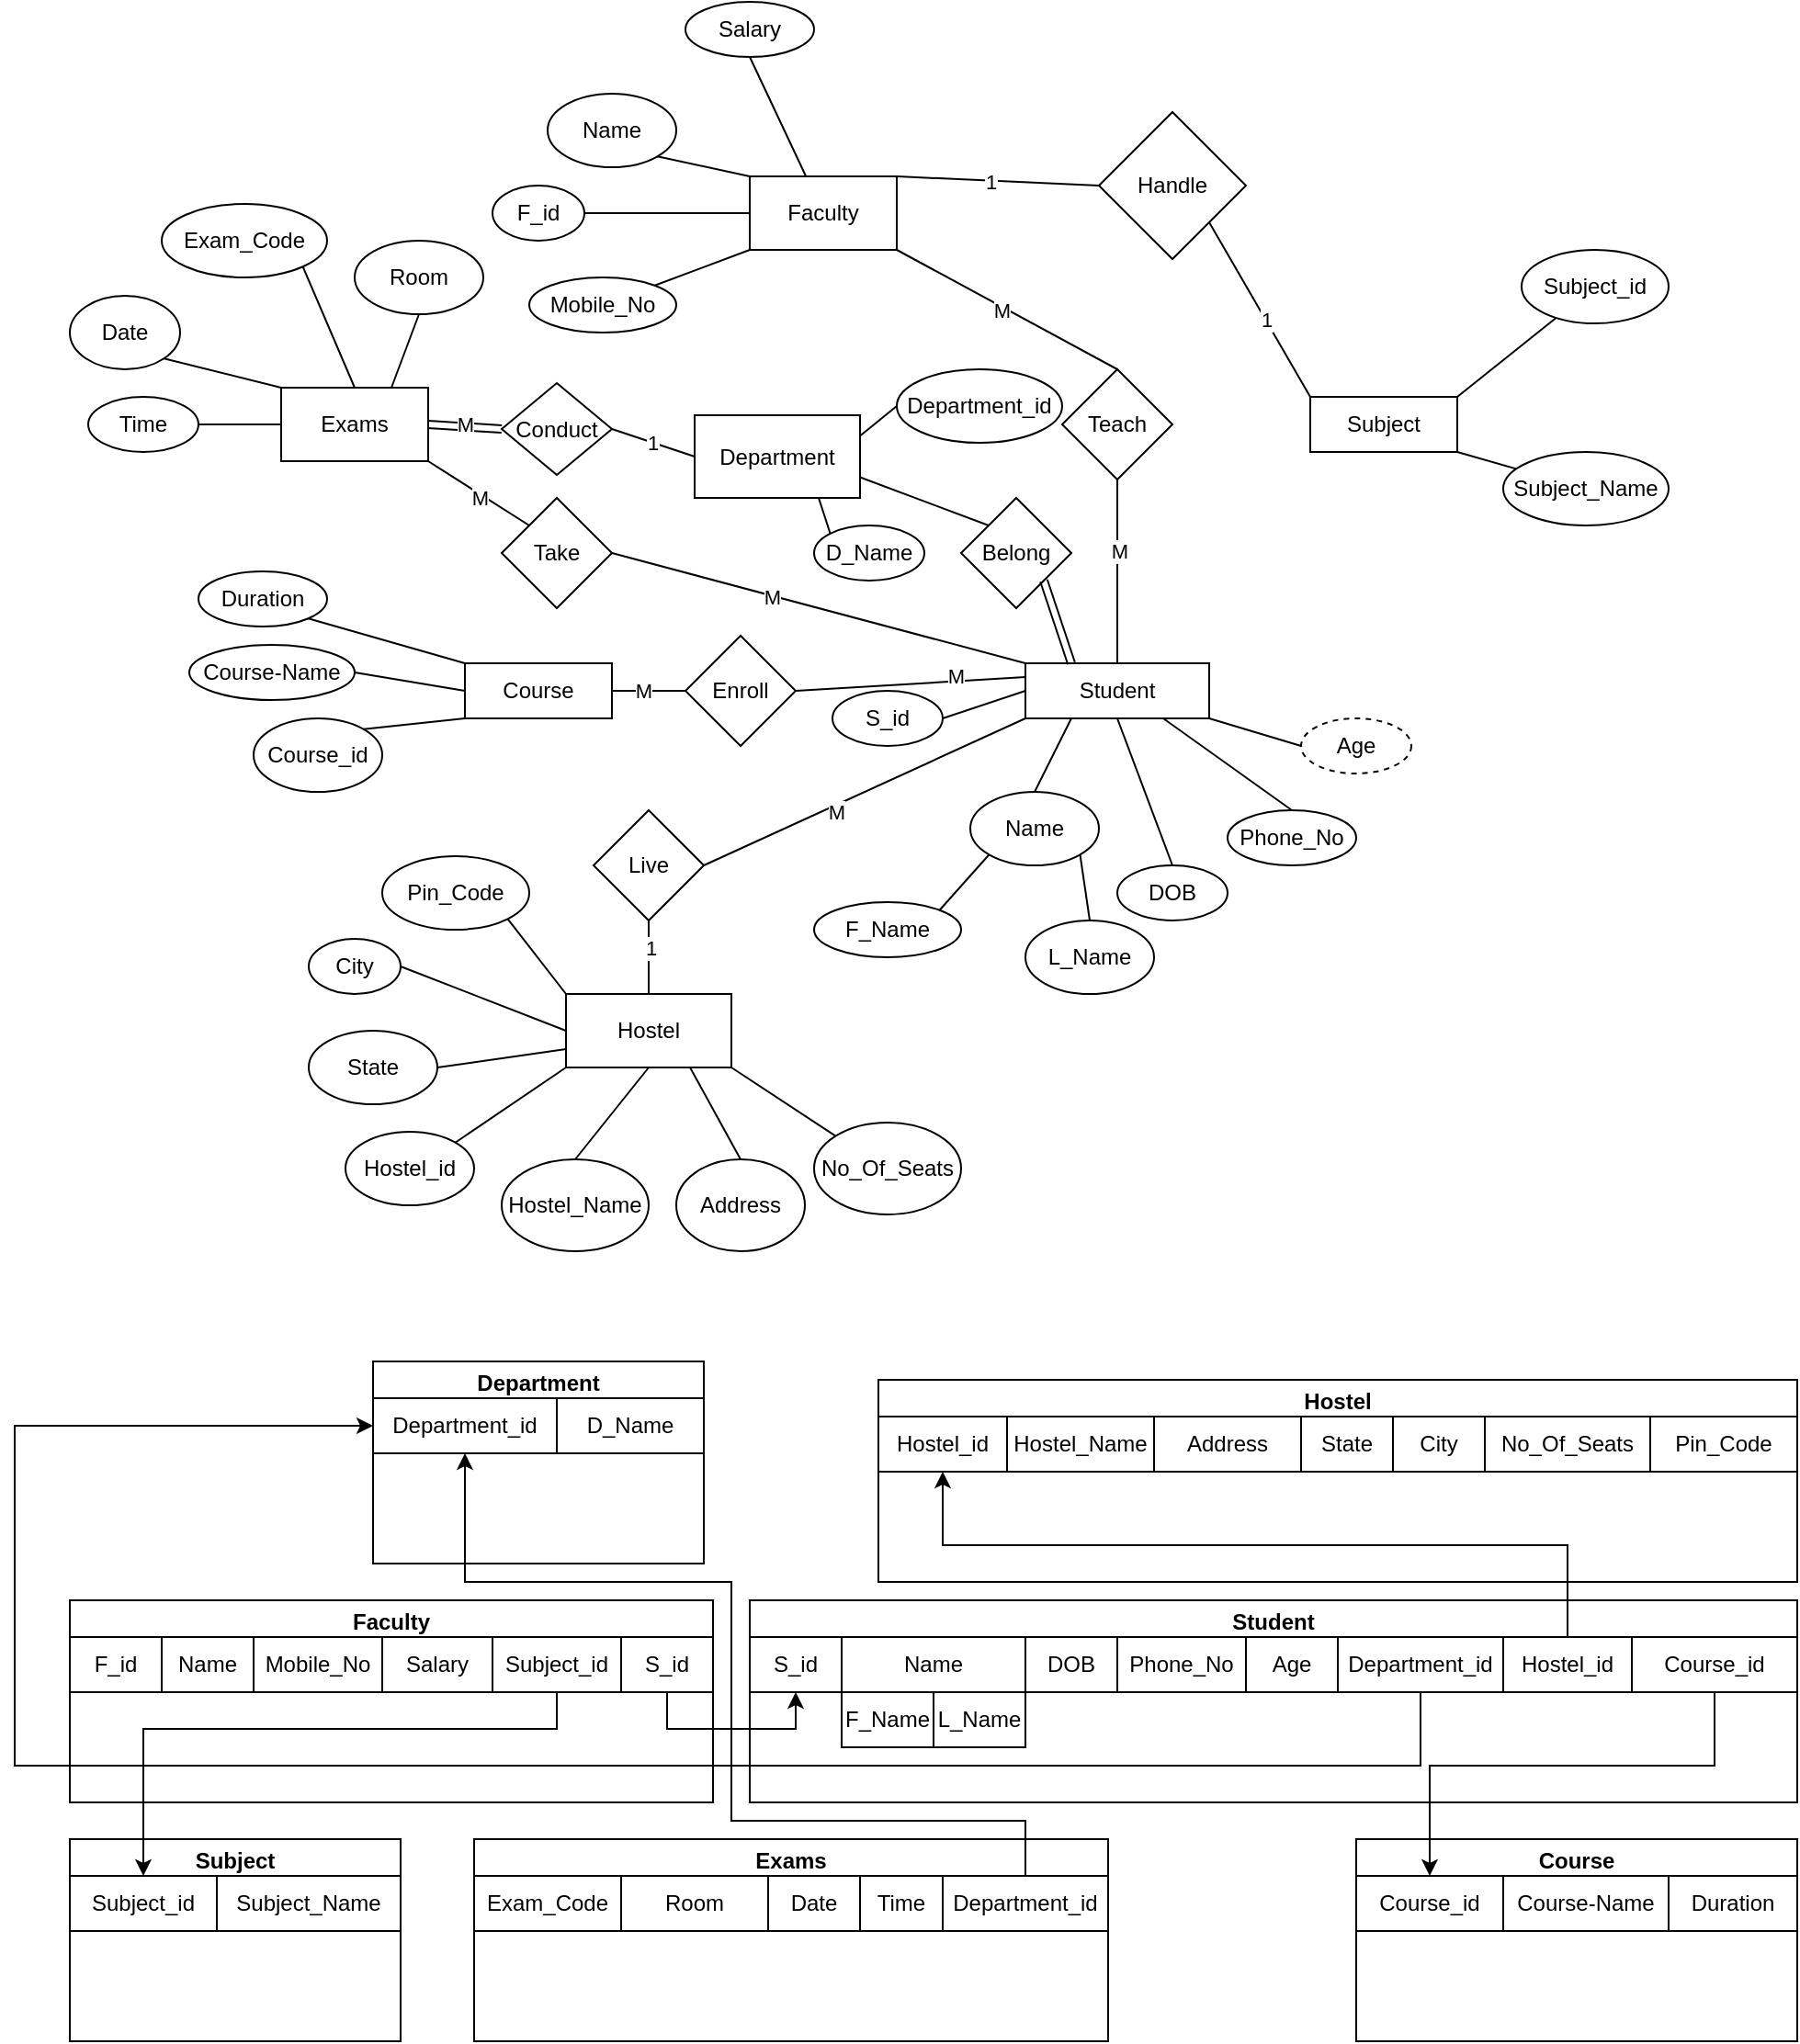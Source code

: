 <mxfile version="27.0.6">
  <diagram name="Page-1" id="UqIGuvhmwIiaN8ai4bly">
    <mxGraphModel dx="1426" dy="777" grid="1" gridSize="10" guides="1" tooltips="1" connect="1" arrows="1" fold="1" page="1" pageScale="1" pageWidth="850" pageHeight="1100" math="0" shadow="0">
      <root>
        <mxCell id="0" />
        <mxCell id="1" parent="0" />
        <mxCell id="dDZowG5xZ4RSnuUiuuGD-1" value="Faculty" style="rounded=0;whiteSpace=wrap;html=1;" vertex="1" parent="1">
          <mxGeometry x="420" y="285" width="80" height="40" as="geometry" />
        </mxCell>
        <mxCell id="dDZowG5xZ4RSnuUiuuGD-2" value="F_id" style="ellipse;whiteSpace=wrap;html=1;" vertex="1" parent="1">
          <mxGeometry x="280" y="290" width="50" height="30" as="geometry" />
        </mxCell>
        <mxCell id="dDZowG5xZ4RSnuUiuuGD-3" value="" style="endArrow=none;html=1;rounded=0;exitX=1;exitY=0.5;exitDx=0;exitDy=0;entryX=0;entryY=0.5;entryDx=0;entryDy=0;" edge="1" parent="1" source="dDZowG5xZ4RSnuUiuuGD-2" target="dDZowG5xZ4RSnuUiuuGD-1">
          <mxGeometry width="50" height="50" relative="1" as="geometry">
            <mxPoint x="320" y="360" as="sourcePoint" />
            <mxPoint x="370" y="310" as="targetPoint" />
          </mxGeometry>
        </mxCell>
        <mxCell id="dDZowG5xZ4RSnuUiuuGD-4" value="Name" style="ellipse;whiteSpace=wrap;html=1;" vertex="1" parent="1">
          <mxGeometry x="310" y="240" width="70" height="40" as="geometry" />
        </mxCell>
        <mxCell id="dDZowG5xZ4RSnuUiuuGD-5" value="Mobile_No" style="ellipse;whiteSpace=wrap;html=1;" vertex="1" parent="1">
          <mxGeometry x="300" y="340" width="80" height="30" as="geometry" />
        </mxCell>
        <mxCell id="dDZowG5xZ4RSnuUiuuGD-7" value="Salary" style="ellipse;whiteSpace=wrap;html=1;" vertex="1" parent="1">
          <mxGeometry x="385" y="190" width="70" height="30" as="geometry" />
        </mxCell>
        <mxCell id="dDZowG5xZ4RSnuUiuuGD-9" value="" style="endArrow=none;html=1;rounded=0;entryX=0.5;entryY=1;entryDx=0;entryDy=0;" edge="1" parent="1" source="dDZowG5xZ4RSnuUiuuGD-1" target="dDZowG5xZ4RSnuUiuuGD-7">
          <mxGeometry width="50" height="50" relative="1" as="geometry">
            <mxPoint x="420" y="339.289" as="sourcePoint" />
            <mxPoint x="420" y="289.289" as="targetPoint" />
          </mxGeometry>
        </mxCell>
        <mxCell id="dDZowG5xZ4RSnuUiuuGD-10" value="" style="endArrow=none;html=1;rounded=0;entryX=0;entryY=0;entryDx=0;entryDy=0;exitX=1;exitY=1;exitDx=0;exitDy=0;" edge="1" parent="1" source="dDZowG5xZ4RSnuUiuuGD-4" target="dDZowG5xZ4RSnuUiuuGD-1">
          <mxGeometry width="50" height="50" relative="1" as="geometry">
            <mxPoint x="330" y="500" as="sourcePoint" />
            <mxPoint x="380" y="450" as="targetPoint" />
          </mxGeometry>
        </mxCell>
        <mxCell id="dDZowG5xZ4RSnuUiuuGD-11" value="" style="endArrow=none;html=1;rounded=0;entryX=0;entryY=1;entryDx=0;entryDy=0;exitX=1;exitY=0;exitDx=0;exitDy=0;" edge="1" parent="1" source="dDZowG5xZ4RSnuUiuuGD-5" target="dDZowG5xZ4RSnuUiuuGD-1">
          <mxGeometry width="50" height="50" relative="1" as="geometry">
            <mxPoint x="320" y="500" as="sourcePoint" />
            <mxPoint x="370" y="450" as="targetPoint" />
          </mxGeometry>
        </mxCell>
        <mxCell id="dDZowG5xZ4RSnuUiuuGD-13" value="" style="endArrow=none;html=1;rounded=0;exitX=1;exitY=1;exitDx=0;exitDy=0;entryX=0.5;entryY=0;entryDx=0;entryDy=0;" edge="1" parent="1" source="dDZowG5xZ4RSnuUiuuGD-1" target="dDZowG5xZ4RSnuUiuuGD-14">
          <mxGeometry width="50" height="50" relative="1" as="geometry">
            <mxPoint x="540" y="500" as="sourcePoint" />
            <mxPoint x="550" y="450" as="targetPoint" />
          </mxGeometry>
        </mxCell>
        <mxCell id="dDZowG5xZ4RSnuUiuuGD-100" value="M" style="edgeLabel;html=1;align=center;verticalAlign=middle;resizable=0;points=[];" vertex="1" connectable="0" parent="dDZowG5xZ4RSnuUiuuGD-13">
          <mxGeometry x="-0.035" y="-2" relative="1" as="geometry">
            <mxPoint as="offset" />
          </mxGeometry>
        </mxCell>
        <mxCell id="dDZowG5xZ4RSnuUiuuGD-14" value="Teach" style="rhombus;whiteSpace=wrap;html=1;" vertex="1" parent="1">
          <mxGeometry x="590" y="390" width="60" height="60" as="geometry" />
        </mxCell>
        <mxCell id="dDZowG5xZ4RSnuUiuuGD-15" value="Handle" style="rhombus;whiteSpace=wrap;html=1;" vertex="1" parent="1">
          <mxGeometry x="610" y="250" width="80" height="80" as="geometry" />
        </mxCell>
        <mxCell id="dDZowG5xZ4RSnuUiuuGD-16" value="" style="endArrow=none;html=1;rounded=0;exitX=1;exitY=0;exitDx=0;exitDy=0;entryX=0;entryY=0.5;entryDx=0;entryDy=0;" edge="1" parent="1" source="dDZowG5xZ4RSnuUiuuGD-1" target="dDZowG5xZ4RSnuUiuuGD-15">
          <mxGeometry width="50" height="50" relative="1" as="geometry">
            <mxPoint x="470" y="410" as="sourcePoint" />
            <mxPoint x="520" y="360" as="targetPoint" />
          </mxGeometry>
        </mxCell>
        <mxCell id="dDZowG5xZ4RSnuUiuuGD-99" value="1" style="edgeLabel;html=1;align=center;verticalAlign=middle;resizable=0;points=[];" vertex="1" connectable="0" parent="dDZowG5xZ4RSnuUiuuGD-16">
          <mxGeometry x="-0.073" relative="1" as="geometry">
            <mxPoint as="offset" />
          </mxGeometry>
        </mxCell>
        <mxCell id="dDZowG5xZ4RSnuUiuuGD-18" value="Student" style="rounded=0;whiteSpace=wrap;html=1;" vertex="1" parent="1">
          <mxGeometry x="570" y="550" width="100" height="30" as="geometry" />
        </mxCell>
        <mxCell id="dDZowG5xZ4RSnuUiuuGD-19" value="S_id" style="ellipse;whiteSpace=wrap;html=1;" vertex="1" parent="1">
          <mxGeometry x="465" y="565" width="60" height="30" as="geometry" />
        </mxCell>
        <mxCell id="dDZowG5xZ4RSnuUiuuGD-20" value="" style="endArrow=none;html=1;rounded=0;entryX=0;entryY=0.5;entryDx=0;entryDy=0;exitX=1;exitY=0.5;exitDx=0;exitDy=0;" edge="1" parent="1" source="dDZowG5xZ4RSnuUiuuGD-19" target="dDZowG5xZ4RSnuUiuuGD-18">
          <mxGeometry width="50" height="50" relative="1" as="geometry">
            <mxPoint x="460" y="640" as="sourcePoint" />
            <mxPoint x="510" y="590" as="targetPoint" />
          </mxGeometry>
        </mxCell>
        <mxCell id="dDZowG5xZ4RSnuUiuuGD-21" value="F_Name" style="ellipse;whiteSpace=wrap;html=1;" vertex="1" parent="1">
          <mxGeometry x="455" y="680" width="80" height="30" as="geometry" />
        </mxCell>
        <mxCell id="dDZowG5xZ4RSnuUiuuGD-22" value="" style="endArrow=none;html=1;rounded=0;entryX=0;entryY=1;entryDx=0;entryDy=0;exitX=1;exitY=0;exitDx=0;exitDy=0;" edge="1" parent="1" source="dDZowG5xZ4RSnuUiuuGD-21" target="dDZowG5xZ4RSnuUiuuGD-25">
          <mxGeometry width="50" height="50" relative="1" as="geometry">
            <mxPoint x="600" y="710" as="sourcePoint" />
            <mxPoint x="650" y="660" as="targetPoint" />
          </mxGeometry>
        </mxCell>
        <mxCell id="dDZowG5xZ4RSnuUiuuGD-23" value="L_Name" style="ellipse;whiteSpace=wrap;html=1;" vertex="1" parent="1">
          <mxGeometry x="570" y="690" width="70" height="40" as="geometry" />
        </mxCell>
        <mxCell id="dDZowG5xZ4RSnuUiuuGD-24" value="" style="endArrow=none;html=1;rounded=0;entryX=1;entryY=1;entryDx=0;entryDy=0;exitX=0.5;exitY=0;exitDx=0;exitDy=0;" edge="1" parent="1" source="dDZowG5xZ4RSnuUiuuGD-23" target="dDZowG5xZ4RSnuUiuuGD-25">
          <mxGeometry width="50" height="50" relative="1" as="geometry">
            <mxPoint x="500" y="800" as="sourcePoint" />
            <mxPoint x="550" y="750" as="targetPoint" />
          </mxGeometry>
        </mxCell>
        <mxCell id="dDZowG5xZ4RSnuUiuuGD-25" value="Name" style="ellipse;whiteSpace=wrap;html=1;" vertex="1" parent="1">
          <mxGeometry x="540" y="620" width="70" height="40" as="geometry" />
        </mxCell>
        <mxCell id="dDZowG5xZ4RSnuUiuuGD-26" value="" style="endArrow=none;html=1;rounded=0;exitX=0.5;exitY=0;exitDx=0;exitDy=0;entryX=0.25;entryY=1;entryDx=0;entryDy=0;" edge="1" parent="1" source="dDZowG5xZ4RSnuUiuuGD-25" target="dDZowG5xZ4RSnuUiuuGD-18">
          <mxGeometry width="50" height="50" relative="1" as="geometry">
            <mxPoint x="690" y="680" as="sourcePoint" />
            <mxPoint x="740" y="630" as="targetPoint" />
          </mxGeometry>
        </mxCell>
        <mxCell id="dDZowG5xZ4RSnuUiuuGD-27" value="Phone_No" style="ellipse;whiteSpace=wrap;html=1;" vertex="1" parent="1">
          <mxGeometry x="680" y="630" width="70" height="30" as="geometry" />
        </mxCell>
        <mxCell id="dDZowG5xZ4RSnuUiuuGD-28" value="" style="endArrow=none;html=1;rounded=0;exitX=0.75;exitY=1;exitDx=0;exitDy=0;entryX=0.5;entryY=0;entryDx=0;entryDy=0;" edge="1" parent="1" source="dDZowG5xZ4RSnuUiuuGD-18" target="dDZowG5xZ4RSnuUiuuGD-27">
          <mxGeometry width="50" height="50" relative="1" as="geometry">
            <mxPoint x="710" y="560" as="sourcePoint" />
            <mxPoint x="760" y="510" as="targetPoint" />
          </mxGeometry>
        </mxCell>
        <mxCell id="dDZowG5xZ4RSnuUiuuGD-29" value="DOB" style="ellipse;whiteSpace=wrap;html=1;" vertex="1" parent="1">
          <mxGeometry x="620" y="660" width="60" height="30" as="geometry" />
        </mxCell>
        <mxCell id="dDZowG5xZ4RSnuUiuuGD-30" value="" style="endArrow=none;html=1;rounded=0;exitX=0.5;exitY=1;exitDx=0;exitDy=0;entryX=0.5;entryY=0;entryDx=0;entryDy=0;" edge="1" parent="1" source="dDZowG5xZ4RSnuUiuuGD-18" target="dDZowG5xZ4RSnuUiuuGD-29">
          <mxGeometry width="50" height="50" relative="1" as="geometry">
            <mxPoint x="740" y="560" as="sourcePoint" />
            <mxPoint x="790" y="510" as="targetPoint" />
          </mxGeometry>
        </mxCell>
        <mxCell id="dDZowG5xZ4RSnuUiuuGD-31" value="Age" style="ellipse;whiteSpace=wrap;html=1;labelBorderColor=none;textShadow=0;labelBackgroundColor=none;gradientColor=none;strokeColor=default;dashed=1;" vertex="1" parent="1">
          <mxGeometry x="720" y="580" width="60" height="30" as="geometry" />
        </mxCell>
        <mxCell id="dDZowG5xZ4RSnuUiuuGD-32" value="" style="endArrow=none;html=1;rounded=0;exitX=1;exitY=1;exitDx=0;exitDy=0;entryX=0;entryY=0.5;entryDx=0;entryDy=0;" edge="1" parent="1" source="dDZowG5xZ4RSnuUiuuGD-18" target="dDZowG5xZ4RSnuUiuuGD-31">
          <mxGeometry width="50" height="50" relative="1" as="geometry">
            <mxPoint x="710" y="540" as="sourcePoint" />
            <mxPoint x="760" y="490" as="targetPoint" />
          </mxGeometry>
        </mxCell>
        <mxCell id="dDZowG5xZ4RSnuUiuuGD-33" value="Enroll" style="rhombus;whiteSpace=wrap;html=1;" vertex="1" parent="1">
          <mxGeometry x="385" y="535" width="60" height="60" as="geometry" />
        </mxCell>
        <mxCell id="dDZowG5xZ4RSnuUiuuGD-34" value="Belong" style="rhombus;whiteSpace=wrap;html=1;" vertex="1" parent="1">
          <mxGeometry x="535" y="460" width="60" height="60" as="geometry" />
        </mxCell>
        <mxCell id="dDZowG5xZ4RSnuUiuuGD-35" value="Take" style="rhombus;whiteSpace=wrap;html=1;" vertex="1" parent="1">
          <mxGeometry x="285" y="460" width="60" height="60" as="geometry" />
        </mxCell>
        <mxCell id="dDZowG5xZ4RSnuUiuuGD-36" value="Live" style="rhombus;whiteSpace=wrap;html=1;" vertex="1" parent="1">
          <mxGeometry x="335" y="630" width="60" height="60" as="geometry" />
        </mxCell>
        <mxCell id="dDZowG5xZ4RSnuUiuuGD-37" value="Hostel" style="rounded=0;whiteSpace=wrap;html=1;" vertex="1" parent="1">
          <mxGeometry x="320" y="730" width="90" height="40" as="geometry" />
        </mxCell>
        <mxCell id="dDZowG5xZ4RSnuUiuuGD-38" value="" style="endArrow=none;html=1;rounded=0;exitX=1;exitY=0.5;exitDx=0;exitDy=0;entryX=0;entryY=1;entryDx=0;entryDy=0;" edge="1" parent="1" source="dDZowG5xZ4RSnuUiuuGD-36" target="dDZowG5xZ4RSnuUiuuGD-18">
          <mxGeometry width="50" height="50" relative="1" as="geometry">
            <mxPoint x="360" y="750" as="sourcePoint" />
            <mxPoint x="410" y="700" as="targetPoint" />
          </mxGeometry>
        </mxCell>
        <mxCell id="dDZowG5xZ4RSnuUiuuGD-109" value="M" style="edgeLabel;html=1;align=center;verticalAlign=middle;resizable=0;points=[];" vertex="1" connectable="0" parent="dDZowG5xZ4RSnuUiuuGD-38">
          <mxGeometry x="-0.19" y="-3" relative="1" as="geometry">
            <mxPoint as="offset" />
          </mxGeometry>
        </mxCell>
        <mxCell id="dDZowG5xZ4RSnuUiuuGD-39" value="" style="endArrow=none;html=1;rounded=0;entryX=0.5;entryY=1;entryDx=0;entryDy=0;exitX=0.5;exitY=0;exitDx=0;exitDy=0;" edge="1" parent="1" source="dDZowG5xZ4RSnuUiuuGD-37" target="dDZowG5xZ4RSnuUiuuGD-36">
          <mxGeometry width="50" height="50" relative="1" as="geometry">
            <mxPoint x="270" y="710" as="sourcePoint" />
            <mxPoint x="320" y="660" as="targetPoint" />
          </mxGeometry>
        </mxCell>
        <mxCell id="dDZowG5xZ4RSnuUiuuGD-108" value="1" style="edgeLabel;html=1;align=center;verticalAlign=middle;resizable=0;points=[];" vertex="1" connectable="0" parent="dDZowG5xZ4RSnuUiuuGD-39">
          <mxGeometry x="0.25" y="-1" relative="1" as="geometry">
            <mxPoint as="offset" />
          </mxGeometry>
        </mxCell>
        <mxCell id="dDZowG5xZ4RSnuUiuuGD-40" value="Hostel_id" style="ellipse;whiteSpace=wrap;html=1;" vertex="1" parent="1">
          <mxGeometry x="200" y="805" width="70" height="40" as="geometry" />
        </mxCell>
        <mxCell id="dDZowG5xZ4RSnuUiuuGD-41" value="Hostel_Name" style="ellipse;whiteSpace=wrap;html=1;" vertex="1" parent="1">
          <mxGeometry x="285" y="820" width="80" height="50" as="geometry" />
        </mxCell>
        <mxCell id="dDZowG5xZ4RSnuUiuuGD-42" value="City" style="ellipse;whiteSpace=wrap;html=1;" vertex="1" parent="1">
          <mxGeometry x="180" y="700" width="50" height="30" as="geometry" />
        </mxCell>
        <mxCell id="dDZowG5xZ4RSnuUiuuGD-43" value="State" style="ellipse;whiteSpace=wrap;html=1;" vertex="1" parent="1">
          <mxGeometry x="180" y="750" width="70" height="40" as="geometry" />
        </mxCell>
        <mxCell id="dDZowG5xZ4RSnuUiuuGD-44" value="Address" style="ellipse;whiteSpace=wrap;html=1;" vertex="1" parent="1">
          <mxGeometry x="380" y="820" width="70" height="50" as="geometry" />
        </mxCell>
        <mxCell id="dDZowG5xZ4RSnuUiuuGD-45" value="Pin_Code" style="ellipse;whiteSpace=wrap;html=1;" vertex="1" parent="1">
          <mxGeometry x="220" y="655" width="80" height="40" as="geometry" />
        </mxCell>
        <mxCell id="dDZowG5xZ4RSnuUiuuGD-46" value="No_Of_Seats" style="ellipse;whiteSpace=wrap;html=1;" vertex="1" parent="1">
          <mxGeometry x="455" y="800" width="80" height="50" as="geometry" />
        </mxCell>
        <mxCell id="dDZowG5xZ4RSnuUiuuGD-47" value="" style="endArrow=none;html=1;rounded=0;entryX=0.75;entryY=1;entryDx=0;entryDy=0;exitX=0.5;exitY=0;exitDx=0;exitDy=0;" edge="1" parent="1" source="dDZowG5xZ4RSnuUiuuGD-44" target="dDZowG5xZ4RSnuUiuuGD-37">
          <mxGeometry width="50" height="50" relative="1" as="geometry">
            <mxPoint x="350" y="800" as="sourcePoint" />
            <mxPoint x="400" y="750" as="targetPoint" />
          </mxGeometry>
        </mxCell>
        <mxCell id="dDZowG5xZ4RSnuUiuuGD-48" value="" style="endArrow=none;html=1;rounded=0;exitX=0.5;exitY=0;exitDx=0;exitDy=0;entryX=0.5;entryY=1;entryDx=0;entryDy=0;" edge="1" parent="1" source="dDZowG5xZ4RSnuUiuuGD-41" target="dDZowG5xZ4RSnuUiuuGD-37">
          <mxGeometry width="50" height="50" relative="1" as="geometry">
            <mxPoint x="340" y="810" as="sourcePoint" />
            <mxPoint x="390" y="760" as="targetPoint" />
          </mxGeometry>
        </mxCell>
        <mxCell id="dDZowG5xZ4RSnuUiuuGD-49" value="" style="endArrow=none;html=1;rounded=0;exitX=1;exitY=0;exitDx=0;exitDy=0;entryX=0;entryY=1;entryDx=0;entryDy=0;" edge="1" parent="1" source="dDZowG5xZ4RSnuUiuuGD-40" target="dDZowG5xZ4RSnuUiuuGD-37">
          <mxGeometry width="50" height="50" relative="1" as="geometry">
            <mxPoint x="290" y="750" as="sourcePoint" />
            <mxPoint x="340" y="700" as="targetPoint" />
          </mxGeometry>
        </mxCell>
        <mxCell id="dDZowG5xZ4RSnuUiuuGD-50" value="" style="endArrow=none;html=1;rounded=0;exitX=0;exitY=0;exitDx=0;exitDy=0;entryX=1;entryY=1;entryDx=0;entryDy=0;" edge="1" parent="1" source="dDZowG5xZ4RSnuUiuuGD-46" target="dDZowG5xZ4RSnuUiuuGD-37">
          <mxGeometry width="50" height="50" relative="1" as="geometry">
            <mxPoint x="470" y="790" as="sourcePoint" />
            <mxPoint x="520" y="740" as="targetPoint" />
          </mxGeometry>
        </mxCell>
        <mxCell id="dDZowG5xZ4RSnuUiuuGD-51" value="" style="endArrow=none;html=1;rounded=0;exitX=1;exitY=0.5;exitDx=0;exitDy=0;entryX=0;entryY=0.75;entryDx=0;entryDy=0;" edge="1" parent="1" source="dDZowG5xZ4RSnuUiuuGD-43" target="dDZowG5xZ4RSnuUiuuGD-37">
          <mxGeometry width="50" height="50" relative="1" as="geometry">
            <mxPoint x="270" y="720" as="sourcePoint" />
            <mxPoint x="320" y="670" as="targetPoint" />
          </mxGeometry>
        </mxCell>
        <mxCell id="dDZowG5xZ4RSnuUiuuGD-52" value="" style="endArrow=none;html=1;rounded=0;exitX=1;exitY=0.5;exitDx=0;exitDy=0;entryX=0;entryY=0.5;entryDx=0;entryDy=0;" edge="1" parent="1" source="dDZowG5xZ4RSnuUiuuGD-42" target="dDZowG5xZ4RSnuUiuuGD-37">
          <mxGeometry width="50" height="50" relative="1" as="geometry">
            <mxPoint x="140" y="660" as="sourcePoint" />
            <mxPoint x="190" y="610" as="targetPoint" />
          </mxGeometry>
        </mxCell>
        <mxCell id="dDZowG5xZ4RSnuUiuuGD-53" value="" style="endArrow=none;html=1;rounded=0;exitX=1;exitY=1;exitDx=0;exitDy=0;entryX=0;entryY=0;entryDx=0;entryDy=0;" edge="1" parent="1" source="dDZowG5xZ4RSnuUiuuGD-45" target="dDZowG5xZ4RSnuUiuuGD-37">
          <mxGeometry width="50" height="50" relative="1" as="geometry">
            <mxPoint x="250" y="610" as="sourcePoint" />
            <mxPoint x="300" y="560" as="targetPoint" />
          </mxGeometry>
        </mxCell>
        <mxCell id="dDZowG5xZ4RSnuUiuuGD-54" value="Course" style="rounded=0;whiteSpace=wrap;html=1;" vertex="1" parent="1">
          <mxGeometry x="265" y="550" width="80" height="30" as="geometry" />
        </mxCell>
        <mxCell id="dDZowG5xZ4RSnuUiuuGD-55" value="Course_id" style="ellipse;whiteSpace=wrap;html=1;" vertex="1" parent="1">
          <mxGeometry x="150" y="580" width="70" height="40" as="geometry" />
        </mxCell>
        <mxCell id="dDZowG5xZ4RSnuUiuuGD-56" value="Course-Name" style="ellipse;whiteSpace=wrap;html=1;" vertex="1" parent="1">
          <mxGeometry x="115" y="540" width="90" height="30" as="geometry" />
        </mxCell>
        <mxCell id="dDZowG5xZ4RSnuUiuuGD-57" value="Duration" style="ellipse;whiteSpace=wrap;html=1;" vertex="1" parent="1">
          <mxGeometry x="120" y="500" width="70" height="30" as="geometry" />
        </mxCell>
        <mxCell id="dDZowG5xZ4RSnuUiuuGD-58" value="" style="endArrow=none;html=1;rounded=0;exitX=0;exitY=0;exitDx=0;exitDy=0;entryX=1;entryY=1;entryDx=0;entryDy=0;" edge="1" parent="1" source="dDZowG5xZ4RSnuUiuuGD-54" target="dDZowG5xZ4RSnuUiuuGD-57">
          <mxGeometry width="50" height="50" relative="1" as="geometry">
            <mxPoint x="820" y="370" as="sourcePoint" />
            <mxPoint x="870" y="320" as="targetPoint" />
          </mxGeometry>
        </mxCell>
        <mxCell id="dDZowG5xZ4RSnuUiuuGD-59" value="" style="endArrow=none;html=1;rounded=0;entryX=0;entryY=1;entryDx=0;entryDy=0;exitX=1;exitY=0;exitDx=0;exitDy=0;" edge="1" parent="1" source="dDZowG5xZ4RSnuUiuuGD-55" target="dDZowG5xZ4RSnuUiuuGD-54">
          <mxGeometry width="50" height="50" relative="1" as="geometry">
            <mxPoint x="620" y="330" as="sourcePoint" />
            <mxPoint x="670" y="280" as="targetPoint" />
          </mxGeometry>
        </mxCell>
        <mxCell id="dDZowG5xZ4RSnuUiuuGD-60" value="" style="endArrow=none;html=1;rounded=0;exitX=0;exitY=0.5;exitDx=0;exitDy=0;entryX=1;entryY=0.5;entryDx=0;entryDy=0;" edge="1" parent="1" source="dDZowG5xZ4RSnuUiuuGD-54" target="dDZowG5xZ4RSnuUiuuGD-56">
          <mxGeometry width="50" height="50" relative="1" as="geometry">
            <mxPoint x="740" y="370" as="sourcePoint" />
            <mxPoint x="790" y="320" as="targetPoint" />
          </mxGeometry>
        </mxCell>
        <mxCell id="dDZowG5xZ4RSnuUiuuGD-61" value="Subject" style="rounded=0;whiteSpace=wrap;html=1;" vertex="1" parent="1">
          <mxGeometry x="725" y="405" width="80" height="30" as="geometry" />
        </mxCell>
        <mxCell id="dDZowG5xZ4RSnuUiuuGD-62" value="Subject_id" style="ellipse;whiteSpace=wrap;html=1;" vertex="1" parent="1">
          <mxGeometry x="840" y="325" width="80" height="40" as="geometry" />
        </mxCell>
        <mxCell id="dDZowG5xZ4RSnuUiuuGD-63" value="Subject_Name" style="ellipse;whiteSpace=wrap;html=1;" vertex="1" parent="1">
          <mxGeometry x="830" y="435" width="90" height="40" as="geometry" />
        </mxCell>
        <mxCell id="dDZowG5xZ4RSnuUiuuGD-64" value="" style="endArrow=none;html=1;rounded=0;entryX=1;entryY=0;entryDx=0;entryDy=0;" edge="1" parent="1" source="dDZowG5xZ4RSnuUiuuGD-62" target="dDZowG5xZ4RSnuUiuuGD-61">
          <mxGeometry width="50" height="50" relative="1" as="geometry">
            <mxPoint x="1010" y="400" as="sourcePoint" />
            <mxPoint x="1010" y="420.711" as="targetPoint" />
          </mxGeometry>
        </mxCell>
        <mxCell id="dDZowG5xZ4RSnuUiuuGD-65" value="" style="endArrow=none;html=1;rounded=0;entryX=1;entryY=1;entryDx=0;entryDy=0;" edge="1" parent="1" source="dDZowG5xZ4RSnuUiuuGD-63" target="dDZowG5xZ4RSnuUiuuGD-61">
          <mxGeometry width="50" height="50" relative="1" as="geometry">
            <mxPoint x="979.289" y="480" as="sourcePoint" />
            <mxPoint x="979.289" y="430" as="targetPoint" />
          </mxGeometry>
        </mxCell>
        <mxCell id="dDZowG5xZ4RSnuUiuuGD-68" value="" style="endArrow=none;html=1;rounded=0;entryX=0.5;entryY=1;entryDx=0;entryDy=0;exitX=0.5;exitY=0;exitDx=0;exitDy=0;" edge="1" parent="1" source="dDZowG5xZ4RSnuUiuuGD-18" target="dDZowG5xZ4RSnuUiuuGD-14">
          <mxGeometry width="50" height="50" relative="1" as="geometry">
            <mxPoint x="620" y="520" as="sourcePoint" />
            <mxPoint x="670" y="470" as="targetPoint" />
          </mxGeometry>
        </mxCell>
        <mxCell id="dDZowG5xZ4RSnuUiuuGD-101" value="M" style="edgeLabel;html=1;align=center;verticalAlign=middle;resizable=0;points=[];" vertex="1" connectable="0" parent="dDZowG5xZ4RSnuUiuuGD-68">
          <mxGeometry x="0.22" y="-1" relative="1" as="geometry">
            <mxPoint as="offset" />
          </mxGeometry>
        </mxCell>
        <mxCell id="dDZowG5xZ4RSnuUiuuGD-69" value="Department" style="rounded=0;whiteSpace=wrap;html=1;" vertex="1" parent="1">
          <mxGeometry x="390" y="415" width="90" height="45" as="geometry" />
        </mxCell>
        <mxCell id="dDZowG5xZ4RSnuUiuuGD-70" value="Exams" style="rounded=0;whiteSpace=wrap;html=1;" vertex="1" parent="1">
          <mxGeometry x="165" y="400" width="80" height="40" as="geometry" />
        </mxCell>
        <mxCell id="dDZowG5xZ4RSnuUiuuGD-71" value="Exam_Code" style="ellipse;whiteSpace=wrap;html=1;" vertex="1" parent="1">
          <mxGeometry x="100" y="300" width="90" height="40" as="geometry" />
        </mxCell>
        <mxCell id="dDZowG5xZ4RSnuUiuuGD-72" value="Date" style="ellipse;whiteSpace=wrap;html=1;" vertex="1" parent="1">
          <mxGeometry x="50" y="350" width="60" height="40" as="geometry" />
        </mxCell>
        <mxCell id="dDZowG5xZ4RSnuUiuuGD-73" value="Time" style="ellipse;whiteSpace=wrap;html=1;" vertex="1" parent="1">
          <mxGeometry x="60" y="405" width="60" height="30" as="geometry" />
        </mxCell>
        <mxCell id="dDZowG5xZ4RSnuUiuuGD-74" value="Room" style="ellipse;whiteSpace=wrap;html=1;" vertex="1" parent="1">
          <mxGeometry x="205" y="320" width="70" height="40" as="geometry" />
        </mxCell>
        <mxCell id="dDZowG5xZ4RSnuUiuuGD-75" value="Conduct" style="rhombus;whiteSpace=wrap;html=1;" vertex="1" parent="1">
          <mxGeometry x="285" y="397.5" width="60" height="50" as="geometry" />
        </mxCell>
        <mxCell id="dDZowG5xZ4RSnuUiuuGD-76" value="" style="endArrow=none;html=1;rounded=0;entryX=0;entryY=0.5;entryDx=0;entryDy=0;exitX=1;exitY=0.5;exitDx=0;exitDy=0;" edge="1" parent="1" source="dDZowG5xZ4RSnuUiuuGD-75" target="dDZowG5xZ4RSnuUiuuGD-69">
          <mxGeometry width="50" height="50" relative="1" as="geometry">
            <mxPoint x="340" y="530" as="sourcePoint" />
            <mxPoint x="390" y="480" as="targetPoint" />
          </mxGeometry>
        </mxCell>
        <mxCell id="dDZowG5xZ4RSnuUiuuGD-103" value="1" style="edgeLabel;html=1;align=center;verticalAlign=middle;resizable=0;points=[];" vertex="1" connectable="0" parent="dDZowG5xZ4RSnuUiuuGD-76">
          <mxGeometry x="-0.02" relative="1" as="geometry">
            <mxPoint as="offset" />
          </mxGeometry>
        </mxCell>
        <mxCell id="dDZowG5xZ4RSnuUiuuGD-78" value="" style="endArrow=none;html=1;rounded=0;entryX=0.5;entryY=1;entryDx=0;entryDy=0;exitX=0.75;exitY=0;exitDx=0;exitDy=0;" edge="1" parent="1" source="dDZowG5xZ4RSnuUiuuGD-70" target="dDZowG5xZ4RSnuUiuuGD-74">
          <mxGeometry width="50" height="50" relative="1" as="geometry">
            <mxPoint x="140" y="410" as="sourcePoint" />
            <mxPoint x="190" y="360" as="targetPoint" />
          </mxGeometry>
        </mxCell>
        <mxCell id="dDZowG5xZ4RSnuUiuuGD-79" value="" style="endArrow=none;html=1;rounded=0;exitX=1;exitY=1;exitDx=0;exitDy=0;entryX=0.5;entryY=0;entryDx=0;entryDy=0;" edge="1" parent="1" source="dDZowG5xZ4RSnuUiuuGD-71" target="dDZowG5xZ4RSnuUiuuGD-70">
          <mxGeometry width="50" height="50" relative="1" as="geometry">
            <mxPoint x="210" y="300" as="sourcePoint" />
            <mxPoint x="260" y="250" as="targetPoint" />
          </mxGeometry>
        </mxCell>
        <mxCell id="dDZowG5xZ4RSnuUiuuGD-80" value="" style="endArrow=none;html=1;rounded=0;exitX=1;exitY=1;exitDx=0;exitDy=0;entryX=0;entryY=0;entryDx=0;entryDy=0;" edge="1" parent="1" source="dDZowG5xZ4RSnuUiuuGD-72" target="dDZowG5xZ4RSnuUiuuGD-70">
          <mxGeometry width="50" height="50" relative="1" as="geometry">
            <mxPoint x="210" y="510" as="sourcePoint" />
            <mxPoint x="260" y="460" as="targetPoint" />
          </mxGeometry>
        </mxCell>
        <mxCell id="dDZowG5xZ4RSnuUiuuGD-81" value="" style="endArrow=none;html=1;rounded=0;exitX=1;exitY=0.5;exitDx=0;exitDy=0;entryX=0;entryY=0.5;entryDx=0;entryDy=0;" edge="1" parent="1" source="dDZowG5xZ4RSnuUiuuGD-73" target="dDZowG5xZ4RSnuUiuuGD-70">
          <mxGeometry width="50" height="50" relative="1" as="geometry">
            <mxPoint x="250" y="510" as="sourcePoint" />
            <mxPoint x="300" y="460" as="targetPoint" />
          </mxGeometry>
        </mxCell>
        <mxCell id="dDZowG5xZ4RSnuUiuuGD-82" value="D_Name" style="ellipse;whiteSpace=wrap;html=1;" vertex="1" parent="1">
          <mxGeometry x="455" y="475" width="60" height="30" as="geometry" />
        </mxCell>
        <mxCell id="dDZowG5xZ4RSnuUiuuGD-83" value="Department_id" style="ellipse;whiteSpace=wrap;html=1;" vertex="1" parent="1">
          <mxGeometry x="500" y="390" width="90" height="40" as="geometry" />
        </mxCell>
        <mxCell id="dDZowG5xZ4RSnuUiuuGD-84" value="" style="endArrow=none;html=1;rounded=0;entryX=0.75;entryY=1;entryDx=0;entryDy=0;exitX=0;exitY=0;exitDx=0;exitDy=0;" edge="1" parent="1" source="dDZowG5xZ4RSnuUiuuGD-82" target="dDZowG5xZ4RSnuUiuuGD-69">
          <mxGeometry width="50" height="50" relative="1" as="geometry">
            <mxPoint x="350" y="560" as="sourcePoint" />
            <mxPoint x="400" y="510" as="targetPoint" />
          </mxGeometry>
        </mxCell>
        <mxCell id="dDZowG5xZ4RSnuUiuuGD-85" value="" style="endArrow=none;html=1;rounded=0;entryX=0;entryY=0.5;entryDx=0;entryDy=0;exitX=1;exitY=0.25;exitDx=0;exitDy=0;" edge="1" parent="1" source="dDZowG5xZ4RSnuUiuuGD-69" target="dDZowG5xZ4RSnuUiuuGD-83">
          <mxGeometry width="50" height="50" relative="1" as="geometry">
            <mxPoint x="380" y="560" as="sourcePoint" />
            <mxPoint x="430" y="510" as="targetPoint" />
          </mxGeometry>
        </mxCell>
        <mxCell id="dDZowG5xZ4RSnuUiuuGD-86" value="" style="endArrow=none;html=1;rounded=0;entryX=1;entryY=1;entryDx=0;entryDy=0;exitX=0;exitY=0;exitDx=0;exitDy=0;" edge="1" parent="1" source="dDZowG5xZ4RSnuUiuuGD-61" target="dDZowG5xZ4RSnuUiuuGD-15">
          <mxGeometry width="50" height="50" relative="1" as="geometry">
            <mxPoint x="730" y="380" as="sourcePoint" />
            <mxPoint x="780" y="330" as="targetPoint" />
          </mxGeometry>
        </mxCell>
        <mxCell id="dDZowG5xZ4RSnuUiuuGD-98" value="1" style="edgeLabel;html=1;align=center;verticalAlign=middle;resizable=0;points=[];" vertex="1" connectable="0" parent="dDZowG5xZ4RSnuUiuuGD-86">
          <mxGeometry x="-0.119" relative="1" as="geometry">
            <mxPoint as="offset" />
          </mxGeometry>
        </mxCell>
        <mxCell id="dDZowG5xZ4RSnuUiuuGD-87" value="" style="endArrow=none;html=1;rounded=0;exitX=1;exitY=0.5;exitDx=0;exitDy=0;entryX=0;entryY=0.25;entryDx=0;entryDy=0;" edge="1" parent="1" source="dDZowG5xZ4RSnuUiuuGD-33" target="dDZowG5xZ4RSnuUiuuGD-18">
          <mxGeometry width="50" height="50" relative="1" as="geometry">
            <mxPoint x="550" y="530" as="sourcePoint" />
            <mxPoint x="600" y="480" as="targetPoint" />
          </mxGeometry>
        </mxCell>
        <mxCell id="dDZowG5xZ4RSnuUiuuGD-107" value="M" style="edgeLabel;html=1;align=center;verticalAlign=middle;resizable=0;points=[];" vertex="1" connectable="0" parent="dDZowG5xZ4RSnuUiuuGD-87">
          <mxGeometry x="0.395" y="3" relative="1" as="geometry">
            <mxPoint as="offset" />
          </mxGeometry>
        </mxCell>
        <mxCell id="dDZowG5xZ4RSnuUiuuGD-88" value="" style="endArrow=none;html=1;rounded=0;entryX=0;entryY=0.5;entryDx=0;entryDy=0;exitX=1;exitY=0.5;exitDx=0;exitDy=0;" edge="1" parent="1" source="dDZowG5xZ4RSnuUiuuGD-54" target="dDZowG5xZ4RSnuUiuuGD-33">
          <mxGeometry width="50" height="50" relative="1" as="geometry">
            <mxPoint x="260" y="590" as="sourcePoint" />
            <mxPoint x="310" y="540" as="targetPoint" />
          </mxGeometry>
        </mxCell>
        <mxCell id="dDZowG5xZ4RSnuUiuuGD-106" value="M" style="edgeLabel;html=1;align=center;verticalAlign=middle;resizable=0;points=[];" vertex="1" connectable="0" parent="dDZowG5xZ4RSnuUiuuGD-88">
          <mxGeometry x="-0.15" relative="1" as="geometry">
            <mxPoint as="offset" />
          </mxGeometry>
        </mxCell>
        <mxCell id="dDZowG5xZ4RSnuUiuuGD-89" style="edgeStyle=orthogonalEdgeStyle;rounded=0;orthogonalLoop=1;jettySize=auto;html=1;exitX=0.5;exitY=1;exitDx=0;exitDy=0;" edge="1" parent="1" source="dDZowG5xZ4RSnuUiuuGD-82" target="dDZowG5xZ4RSnuUiuuGD-82">
          <mxGeometry relative="1" as="geometry" />
        </mxCell>
        <mxCell id="dDZowG5xZ4RSnuUiuuGD-91" value="" style="endArrow=none;html=1;rounded=0;exitX=1;exitY=0.75;exitDx=0;exitDy=0;entryX=0;entryY=0;entryDx=0;entryDy=0;" edge="1" parent="1" source="dDZowG5xZ4RSnuUiuuGD-69" target="dDZowG5xZ4RSnuUiuuGD-34">
          <mxGeometry width="50" height="50" relative="1" as="geometry">
            <mxPoint x="520" y="580" as="sourcePoint" />
            <mxPoint x="570" y="530" as="targetPoint" />
          </mxGeometry>
        </mxCell>
        <mxCell id="dDZowG5xZ4RSnuUiuuGD-94" value="" style="endArrow=none;html=1;rounded=0;entryX=0;entryY=0;entryDx=0;entryDy=0;exitX=1;exitY=0.5;exitDx=0;exitDy=0;" edge="1" parent="1" source="dDZowG5xZ4RSnuUiuuGD-35" target="dDZowG5xZ4RSnuUiuuGD-18">
          <mxGeometry width="50" height="50" relative="1" as="geometry">
            <mxPoint x="380" y="540" as="sourcePoint" />
            <mxPoint x="430" y="490" as="targetPoint" />
          </mxGeometry>
        </mxCell>
        <mxCell id="dDZowG5xZ4RSnuUiuuGD-105" value="M" style="edgeLabel;html=1;align=center;verticalAlign=middle;resizable=0;points=[];" vertex="1" connectable="0" parent="dDZowG5xZ4RSnuUiuuGD-94">
          <mxGeometry x="-0.225" y="-1" relative="1" as="geometry">
            <mxPoint as="offset" />
          </mxGeometry>
        </mxCell>
        <mxCell id="dDZowG5xZ4RSnuUiuuGD-95" value="" style="endArrow=none;html=1;rounded=0;entryX=1;entryY=1;entryDx=0;entryDy=0;exitX=0;exitY=0;exitDx=0;exitDy=0;" edge="1" parent="1" source="dDZowG5xZ4RSnuUiuuGD-35" target="dDZowG5xZ4RSnuUiuuGD-70">
          <mxGeometry width="50" height="50" relative="1" as="geometry">
            <mxPoint x="210" y="520" as="sourcePoint" />
            <mxPoint x="260" y="470" as="targetPoint" />
          </mxGeometry>
        </mxCell>
        <mxCell id="dDZowG5xZ4RSnuUiuuGD-104" value="M" style="edgeLabel;html=1;align=center;verticalAlign=middle;resizable=0;points=[];" vertex="1" connectable="0" parent="dDZowG5xZ4RSnuUiuuGD-95">
          <mxGeometry x="-0.054" y="2" relative="1" as="geometry">
            <mxPoint as="offset" />
          </mxGeometry>
        </mxCell>
        <mxCell id="dDZowG5xZ4RSnuUiuuGD-96" value="" style="shape=link;html=1;rounded=0;exitX=1;exitY=0.5;exitDx=0;exitDy=0;entryX=0;entryY=0.5;entryDx=0;entryDy=0;" edge="1" parent="1" source="dDZowG5xZ4RSnuUiuuGD-70" target="dDZowG5xZ4RSnuUiuuGD-75">
          <mxGeometry width="100" relative="1" as="geometry">
            <mxPoint x="240" y="380" as="sourcePoint" />
            <mxPoint x="340" y="380" as="targetPoint" />
          </mxGeometry>
        </mxCell>
        <mxCell id="dDZowG5xZ4RSnuUiuuGD-102" value="M" style="edgeLabel;html=1;align=center;verticalAlign=middle;resizable=0;points=[];" vertex="1" connectable="0" parent="dDZowG5xZ4RSnuUiuuGD-96">
          <mxGeometry x="-0.004" y="1" relative="1" as="geometry">
            <mxPoint as="offset" />
          </mxGeometry>
        </mxCell>
        <mxCell id="dDZowG5xZ4RSnuUiuuGD-97" value="" style="shape=link;html=1;rounded=0;exitX=1;exitY=1;exitDx=0;exitDy=0;entryX=0.25;entryY=0;entryDx=0;entryDy=0;" edge="1" parent="1" source="dDZowG5xZ4RSnuUiuuGD-34" target="dDZowG5xZ4RSnuUiuuGD-18">
          <mxGeometry width="100" relative="1" as="geometry">
            <mxPoint x="700" y="500" as="sourcePoint" />
            <mxPoint x="800" y="500" as="targetPoint" />
          </mxGeometry>
        </mxCell>
        <mxCell id="dDZowG5xZ4RSnuUiuuGD-110" value="Faculty" style="swimlane;whiteSpace=wrap;html=1;" vertex="1" parent="1">
          <mxGeometry x="50" y="1060" width="350" height="110" as="geometry" />
        </mxCell>
        <mxCell id="dDZowG5xZ4RSnuUiuuGD-121" value="F_id" style="rounded=0;whiteSpace=wrap;html=1;" vertex="1" parent="dDZowG5xZ4RSnuUiuuGD-110">
          <mxGeometry y="20" width="50" height="30" as="geometry" />
        </mxCell>
        <mxCell id="dDZowG5xZ4RSnuUiuuGD-122" value="Name" style="rounded=0;whiteSpace=wrap;html=1;" vertex="1" parent="dDZowG5xZ4RSnuUiuuGD-110">
          <mxGeometry x="50" y="20" width="50" height="30" as="geometry" />
        </mxCell>
        <mxCell id="dDZowG5xZ4RSnuUiuuGD-123" value="Mobile_No" style="rounded=0;whiteSpace=wrap;html=1;" vertex="1" parent="dDZowG5xZ4RSnuUiuuGD-110">
          <mxGeometry x="100" y="20" width="70" height="30" as="geometry" />
        </mxCell>
        <mxCell id="dDZowG5xZ4RSnuUiuuGD-124" value="Salary" style="rounded=0;whiteSpace=wrap;html=1;" vertex="1" parent="dDZowG5xZ4RSnuUiuuGD-110">
          <mxGeometry x="170" y="20" width="60" height="30" as="geometry" />
        </mxCell>
        <mxCell id="dDZowG5xZ4RSnuUiuuGD-125" value="Subject_id" style="rounded=0;whiteSpace=wrap;html=1;" vertex="1" parent="dDZowG5xZ4RSnuUiuuGD-110">
          <mxGeometry x="230" y="20" width="70" height="30" as="geometry" />
        </mxCell>
        <mxCell id="dDZowG5xZ4RSnuUiuuGD-126" value="S_id" style="rounded=0;whiteSpace=wrap;html=1;" vertex="1" parent="dDZowG5xZ4RSnuUiuuGD-110">
          <mxGeometry x="300" y="20" width="50" height="30" as="geometry" />
        </mxCell>
        <mxCell id="dDZowG5xZ4RSnuUiuuGD-111" value="Student" style="swimlane;whiteSpace=wrap;html=1;" vertex="1" parent="1">
          <mxGeometry x="420" y="1060" width="570" height="110" as="geometry" />
        </mxCell>
        <mxCell id="dDZowG5xZ4RSnuUiuuGD-127" value="S_id" style="rounded=0;whiteSpace=wrap;html=1;" vertex="1" parent="dDZowG5xZ4RSnuUiuuGD-111">
          <mxGeometry y="20" width="50" height="30" as="geometry" />
        </mxCell>
        <mxCell id="dDZowG5xZ4RSnuUiuuGD-128" value="Name" style="rounded=0;whiteSpace=wrap;html=1;" vertex="1" parent="dDZowG5xZ4RSnuUiuuGD-111">
          <mxGeometry x="50" y="20" width="100" height="30" as="geometry" />
        </mxCell>
        <mxCell id="dDZowG5xZ4RSnuUiuuGD-129" value="F_Name" style="rounded=0;whiteSpace=wrap;html=1;" vertex="1" parent="dDZowG5xZ4RSnuUiuuGD-111">
          <mxGeometry x="50" y="50" width="50" height="30" as="geometry" />
        </mxCell>
        <mxCell id="dDZowG5xZ4RSnuUiuuGD-130" value="L_Name" style="rounded=0;whiteSpace=wrap;html=1;" vertex="1" parent="dDZowG5xZ4RSnuUiuuGD-111">
          <mxGeometry x="100" y="50" width="50" height="30" as="geometry" />
        </mxCell>
        <mxCell id="dDZowG5xZ4RSnuUiuuGD-131" value="DOB" style="rounded=0;whiteSpace=wrap;html=1;" vertex="1" parent="dDZowG5xZ4RSnuUiuuGD-111">
          <mxGeometry x="150" y="20" width="50" height="30" as="geometry" />
        </mxCell>
        <mxCell id="dDZowG5xZ4RSnuUiuuGD-132" value="Phone_No" style="rounded=0;whiteSpace=wrap;html=1;" vertex="1" parent="dDZowG5xZ4RSnuUiuuGD-111">
          <mxGeometry x="200" y="20" width="70" height="30" as="geometry" />
        </mxCell>
        <mxCell id="dDZowG5xZ4RSnuUiuuGD-133" value="Age" style="rounded=0;whiteSpace=wrap;html=1;" vertex="1" parent="dDZowG5xZ4RSnuUiuuGD-111">
          <mxGeometry x="270" y="20" width="50" height="30" as="geometry" />
        </mxCell>
        <mxCell id="dDZowG5xZ4RSnuUiuuGD-134" value="Department_id" style="rounded=0;whiteSpace=wrap;html=1;" vertex="1" parent="dDZowG5xZ4RSnuUiuuGD-111">
          <mxGeometry x="320" y="20" width="90" height="30" as="geometry" />
        </mxCell>
        <mxCell id="dDZowG5xZ4RSnuUiuuGD-135" value="Hostel_id" style="rounded=0;whiteSpace=wrap;html=1;" vertex="1" parent="dDZowG5xZ4RSnuUiuuGD-111">
          <mxGeometry x="410" y="20" width="70" height="30" as="geometry" />
        </mxCell>
        <mxCell id="dDZowG5xZ4RSnuUiuuGD-138" value="Course_id" style="rounded=0;whiteSpace=wrap;html=1;" vertex="1" parent="dDZowG5xZ4RSnuUiuuGD-111">
          <mxGeometry x="480" y="20" width="90" height="30" as="geometry" />
        </mxCell>
        <mxCell id="dDZowG5xZ4RSnuUiuuGD-112" value="Department" style="swimlane;whiteSpace=wrap;html=1;" vertex="1" parent="1">
          <mxGeometry x="215" y="930" width="180" height="110" as="geometry" />
        </mxCell>
        <mxCell id="dDZowG5xZ4RSnuUiuuGD-136" value="Department_id" style="rounded=0;whiteSpace=wrap;html=1;" vertex="1" parent="dDZowG5xZ4RSnuUiuuGD-112">
          <mxGeometry y="20" width="100" height="30" as="geometry" />
        </mxCell>
        <mxCell id="dDZowG5xZ4RSnuUiuuGD-137" value="D_Name" style="rounded=0;whiteSpace=wrap;html=1;" vertex="1" parent="dDZowG5xZ4RSnuUiuuGD-112">
          <mxGeometry x="100" y="20" width="80" height="30" as="geometry" />
        </mxCell>
        <mxCell id="dDZowG5xZ4RSnuUiuuGD-113" value="Course" style="swimlane;whiteSpace=wrap;html=1;" vertex="1" parent="1">
          <mxGeometry x="750" y="1190" width="240" height="110" as="geometry" />
        </mxCell>
        <mxCell id="dDZowG5xZ4RSnuUiuuGD-146" value="Course_id" style="rounded=0;whiteSpace=wrap;html=1;" vertex="1" parent="dDZowG5xZ4RSnuUiuuGD-113">
          <mxGeometry y="20" width="80" height="30" as="geometry" />
        </mxCell>
        <mxCell id="dDZowG5xZ4RSnuUiuuGD-147" value="Course-Name" style="rounded=0;whiteSpace=wrap;html=1;" vertex="1" parent="dDZowG5xZ4RSnuUiuuGD-113">
          <mxGeometry x="80" y="20" width="90" height="30" as="geometry" />
        </mxCell>
        <mxCell id="dDZowG5xZ4RSnuUiuuGD-148" value="Duration" style="rounded=0;whiteSpace=wrap;html=1;" vertex="1" parent="dDZowG5xZ4RSnuUiuuGD-113">
          <mxGeometry x="170" y="20" width="70" height="30" as="geometry" />
        </mxCell>
        <mxCell id="dDZowG5xZ4RSnuUiuuGD-114" value="Subject" style="swimlane;whiteSpace=wrap;html=1;" vertex="1" parent="1">
          <mxGeometry x="50" y="1190" width="180" height="110" as="geometry" />
        </mxCell>
        <mxCell id="dDZowG5xZ4RSnuUiuuGD-139" value="Subject_id" style="rounded=0;whiteSpace=wrap;html=1;" vertex="1" parent="dDZowG5xZ4RSnuUiuuGD-114">
          <mxGeometry y="20" width="80" height="30" as="geometry" />
        </mxCell>
        <mxCell id="dDZowG5xZ4RSnuUiuuGD-140" value="Subject_Name" style="rounded=0;whiteSpace=wrap;html=1;" vertex="1" parent="dDZowG5xZ4RSnuUiuuGD-114">
          <mxGeometry x="80" y="20" width="100" height="30" as="geometry" />
        </mxCell>
        <mxCell id="dDZowG5xZ4RSnuUiuuGD-115" value="Exams" style="swimlane;whiteSpace=wrap;html=1;" vertex="1" parent="1">
          <mxGeometry x="270" y="1190" width="345" height="110" as="geometry" />
        </mxCell>
        <mxCell id="dDZowG5xZ4RSnuUiuuGD-141" value="Exam_Code" style="rounded=0;whiteSpace=wrap;html=1;" vertex="1" parent="dDZowG5xZ4RSnuUiuuGD-115">
          <mxGeometry y="20" width="80" height="30" as="geometry" />
        </mxCell>
        <mxCell id="dDZowG5xZ4RSnuUiuuGD-142" value="Room" style="rounded=0;whiteSpace=wrap;html=1;" vertex="1" parent="dDZowG5xZ4RSnuUiuuGD-115">
          <mxGeometry x="80" y="20" width="80" height="30" as="geometry" />
        </mxCell>
        <mxCell id="dDZowG5xZ4RSnuUiuuGD-143" value="Date" style="rounded=0;whiteSpace=wrap;html=1;" vertex="1" parent="dDZowG5xZ4RSnuUiuuGD-115">
          <mxGeometry x="160" y="20" width="50" height="30" as="geometry" />
        </mxCell>
        <mxCell id="dDZowG5xZ4RSnuUiuuGD-144" value="Time" style="rounded=0;whiteSpace=wrap;html=1;" vertex="1" parent="dDZowG5xZ4RSnuUiuuGD-115">
          <mxGeometry x="210" y="20" width="45" height="30" as="geometry" />
        </mxCell>
        <mxCell id="dDZowG5xZ4RSnuUiuuGD-145" value="Department_id" style="rounded=0;whiteSpace=wrap;html=1;" vertex="1" parent="dDZowG5xZ4RSnuUiuuGD-115">
          <mxGeometry x="255" y="20" width="90" height="30" as="geometry" />
        </mxCell>
        <mxCell id="dDZowG5xZ4RSnuUiuuGD-116" value="Hostel" style="swimlane;whiteSpace=wrap;html=1;" vertex="1" parent="1">
          <mxGeometry x="490" y="940" width="500" height="110" as="geometry" />
        </mxCell>
        <mxCell id="dDZowG5xZ4RSnuUiuuGD-149" value="Hostel_id" style="rounded=0;whiteSpace=wrap;html=1;" vertex="1" parent="dDZowG5xZ4RSnuUiuuGD-116">
          <mxGeometry y="20" width="70" height="30" as="geometry" />
        </mxCell>
        <mxCell id="dDZowG5xZ4RSnuUiuuGD-150" value="Hostel_Name" style="rounded=0;whiteSpace=wrap;html=1;" vertex="1" parent="dDZowG5xZ4RSnuUiuuGD-116">
          <mxGeometry x="70" y="20" width="80" height="30" as="geometry" />
        </mxCell>
        <mxCell id="dDZowG5xZ4RSnuUiuuGD-151" value="Address" style="rounded=0;whiteSpace=wrap;html=1;" vertex="1" parent="dDZowG5xZ4RSnuUiuuGD-116">
          <mxGeometry x="150" y="20" width="80" height="30" as="geometry" />
        </mxCell>
        <mxCell id="dDZowG5xZ4RSnuUiuuGD-152" value="State" style="rounded=0;whiteSpace=wrap;html=1;" vertex="1" parent="dDZowG5xZ4RSnuUiuuGD-116">
          <mxGeometry x="230" y="20" width="50" height="30" as="geometry" />
        </mxCell>
        <mxCell id="dDZowG5xZ4RSnuUiuuGD-153" value="City" style="rounded=0;whiteSpace=wrap;html=1;" vertex="1" parent="dDZowG5xZ4RSnuUiuuGD-116">
          <mxGeometry x="280" y="20" width="50" height="30" as="geometry" />
        </mxCell>
        <mxCell id="dDZowG5xZ4RSnuUiuuGD-154" value="No_Of_Seats" style="rounded=0;whiteSpace=wrap;html=1;" vertex="1" parent="dDZowG5xZ4RSnuUiuuGD-116">
          <mxGeometry x="330" y="20" width="90" height="30" as="geometry" />
        </mxCell>
        <mxCell id="dDZowG5xZ4RSnuUiuuGD-155" value="Pin_Code" style="rounded=0;whiteSpace=wrap;html=1;" vertex="1" parent="dDZowG5xZ4RSnuUiuuGD-116">
          <mxGeometry x="420" y="20" width="80" height="30" as="geometry" />
        </mxCell>
        <mxCell id="dDZowG5xZ4RSnuUiuuGD-156" style="edgeStyle=orthogonalEdgeStyle;rounded=0;orthogonalLoop=1;jettySize=auto;html=1;entryX=0;entryY=0.5;entryDx=0;entryDy=0;" edge="1" parent="1" source="dDZowG5xZ4RSnuUiuuGD-134" target="dDZowG5xZ4RSnuUiuuGD-136">
          <mxGeometry relative="1" as="geometry">
            <Array as="points">
              <mxPoint x="785" y="1150" />
              <mxPoint x="20" y="1150" />
              <mxPoint x="20" y="965" />
            </Array>
          </mxGeometry>
        </mxCell>
        <mxCell id="dDZowG5xZ4RSnuUiuuGD-157" style="edgeStyle=orthogonalEdgeStyle;rounded=0;orthogonalLoop=1;jettySize=auto;html=1;entryX=0.5;entryY=1;entryDx=0;entryDy=0;" edge="1" parent="1" source="dDZowG5xZ4RSnuUiuuGD-135" target="dDZowG5xZ4RSnuUiuuGD-149">
          <mxGeometry relative="1" as="geometry">
            <Array as="points">
              <mxPoint x="865" y="1030" />
              <mxPoint x="525" y="1030" />
            </Array>
          </mxGeometry>
        </mxCell>
        <mxCell id="dDZowG5xZ4RSnuUiuuGD-158" style="edgeStyle=orthogonalEdgeStyle;rounded=0;orthogonalLoop=1;jettySize=auto;html=1;" edge="1" parent="1" source="dDZowG5xZ4RSnuUiuuGD-138" target="dDZowG5xZ4RSnuUiuuGD-146">
          <mxGeometry relative="1" as="geometry">
            <Array as="points">
              <mxPoint x="945" y="1150" />
              <mxPoint x="790" y="1150" />
            </Array>
          </mxGeometry>
        </mxCell>
        <mxCell id="dDZowG5xZ4RSnuUiuuGD-159" style="edgeStyle=orthogonalEdgeStyle;rounded=0;orthogonalLoop=1;jettySize=auto;html=1;entryX=0.5;entryY=1;entryDx=0;entryDy=0;" edge="1" parent="1" source="dDZowG5xZ4RSnuUiuuGD-126" target="dDZowG5xZ4RSnuUiuuGD-127">
          <mxGeometry relative="1" as="geometry">
            <Array as="points">
              <mxPoint x="375" y="1130" />
              <mxPoint x="445" y="1130" />
            </Array>
          </mxGeometry>
        </mxCell>
        <mxCell id="dDZowG5xZ4RSnuUiuuGD-160" style="edgeStyle=orthogonalEdgeStyle;rounded=0;orthogonalLoop=1;jettySize=auto;html=1;" edge="1" parent="1" source="dDZowG5xZ4RSnuUiuuGD-125" target="dDZowG5xZ4RSnuUiuuGD-139">
          <mxGeometry relative="1" as="geometry">
            <Array as="points">
              <mxPoint x="315" y="1130" />
              <mxPoint x="90" y="1130" />
            </Array>
          </mxGeometry>
        </mxCell>
        <mxCell id="dDZowG5xZ4RSnuUiuuGD-161" style="edgeStyle=orthogonalEdgeStyle;rounded=0;orthogonalLoop=1;jettySize=auto;html=1;entryX=0.5;entryY=1;entryDx=0;entryDy=0;exitX=0.5;exitY=0;exitDx=0;exitDy=0;" edge="1" parent="1" source="dDZowG5xZ4RSnuUiuuGD-145" target="dDZowG5xZ4RSnuUiuuGD-136">
          <mxGeometry relative="1" as="geometry">
            <Array as="points">
              <mxPoint x="570" y="1180" />
              <mxPoint x="410" y="1180" />
              <mxPoint x="410" y="1050" />
              <mxPoint x="265" y="1050" />
            </Array>
          </mxGeometry>
        </mxCell>
      </root>
    </mxGraphModel>
  </diagram>
</mxfile>
